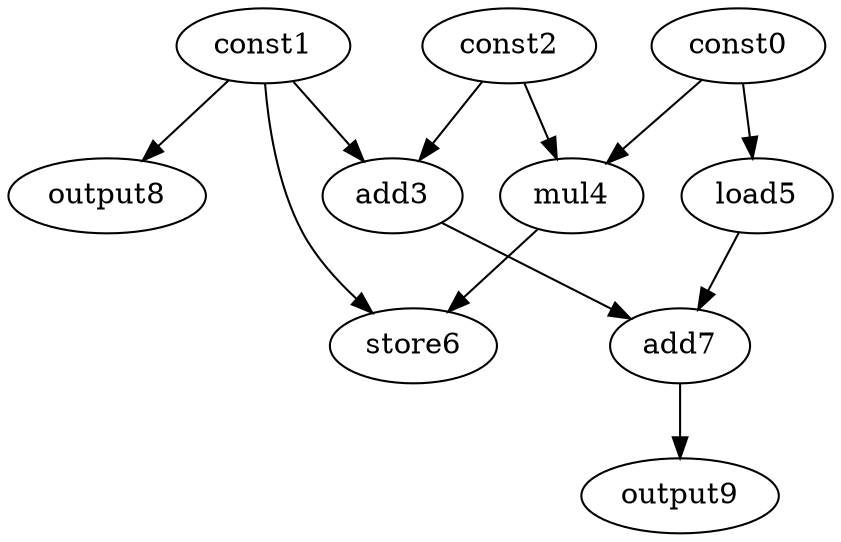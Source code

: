 digraph G { 
const0[opcode=const]; 
const1[opcode=const]; 
const2[opcode=const]; 
add3[opcode=add]; 
mul4[opcode=mul]; 
load5[opcode=load]; 
store6[opcode=store]; 
add7[opcode=add]; 
output8[opcode=output]; 
output9[opcode=output]; 
const1->add3[operand=0];
const2->add3[operand=1];
const0->mul4[operand=0];
const2->mul4[operand=1];
const0->load5[operand=0];
const1->output8[operand=0];
const1->store6[operand=0];
mul4->store6[operand=1];
add3->add7[operand=0];
load5->add7[operand=1];
add7->output9[operand=0];
}
